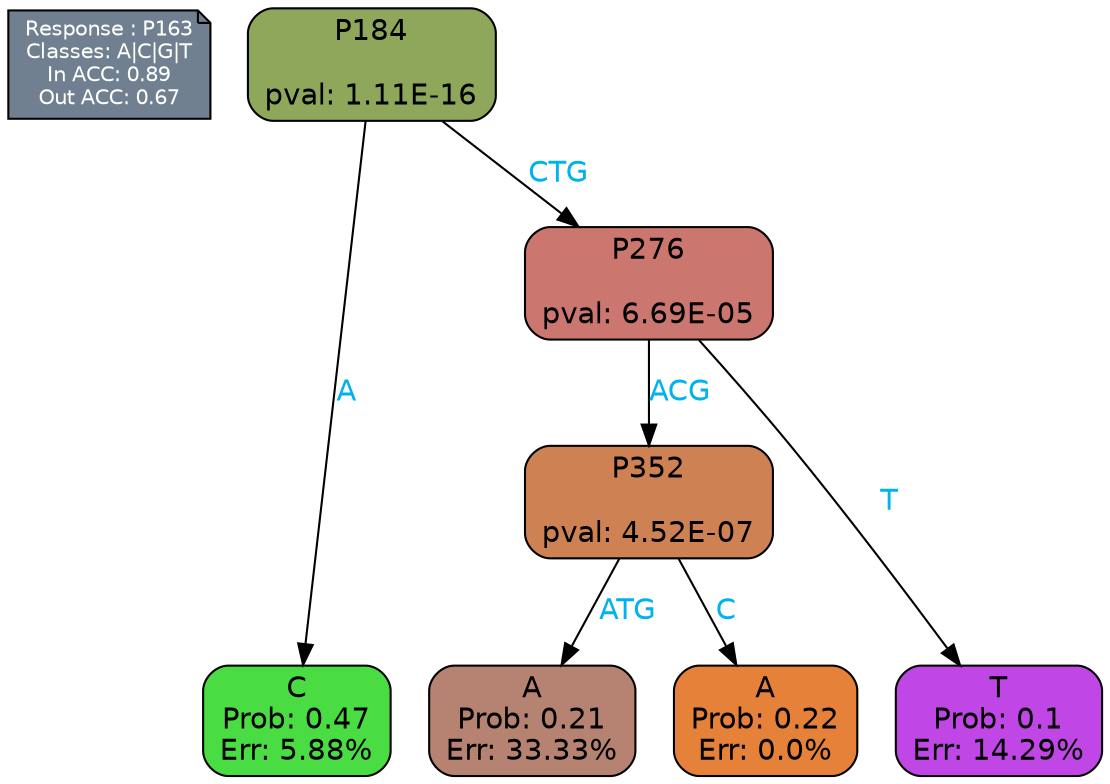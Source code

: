 digraph Tree {
node [shape=box, style="filled, rounded", color="black", fontname=helvetica] ;
graph [ranksep=equally, splines=polylines, bgcolor=transparent, dpi=600] ;
edge [fontname=helvetica] ;
LEGEND [label="Response : P163
Classes: A|C|G|T
In ACC: 0.89
Out ACC: 0.67
",shape=note,align=left,style=filled,fillcolor="slategray",fontcolor="white",fontsize=10];1 [label="P184

pval: 1.11E-16", fillcolor="#8ea75a"] ;
2 [label="C
Prob: 0.47
Err: 5.88%", fillcolor="#4add43"] ;
3 [label="P276

pval: 6.69E-05", fillcolor="#cb776f"] ;
4 [label="P352

pval: 4.52E-07", fillcolor="#ce8254"] ;
5 [label="A
Prob: 0.21
Err: 33.33%", fillcolor="#b68372"] ;
6 [label="A
Prob: 0.22
Err: 0.0%", fillcolor="#e58139"] ;
7 [label="T
Prob: 0.1
Err: 14.29%", fillcolor="#c047e5"] ;
1 -> 2 [label="A",fontcolor=deepskyblue2] ;
1 -> 3 [label="CTG",fontcolor=deepskyblue2] ;
3 -> 4 [label="ACG",fontcolor=deepskyblue2] ;
3 -> 7 [label="T",fontcolor=deepskyblue2] ;
4 -> 5 [label="ATG",fontcolor=deepskyblue2] ;
4 -> 6 [label="C",fontcolor=deepskyblue2] ;
{rank = same; 2;5;6;7;}{rank = same; LEGEND;1;}}